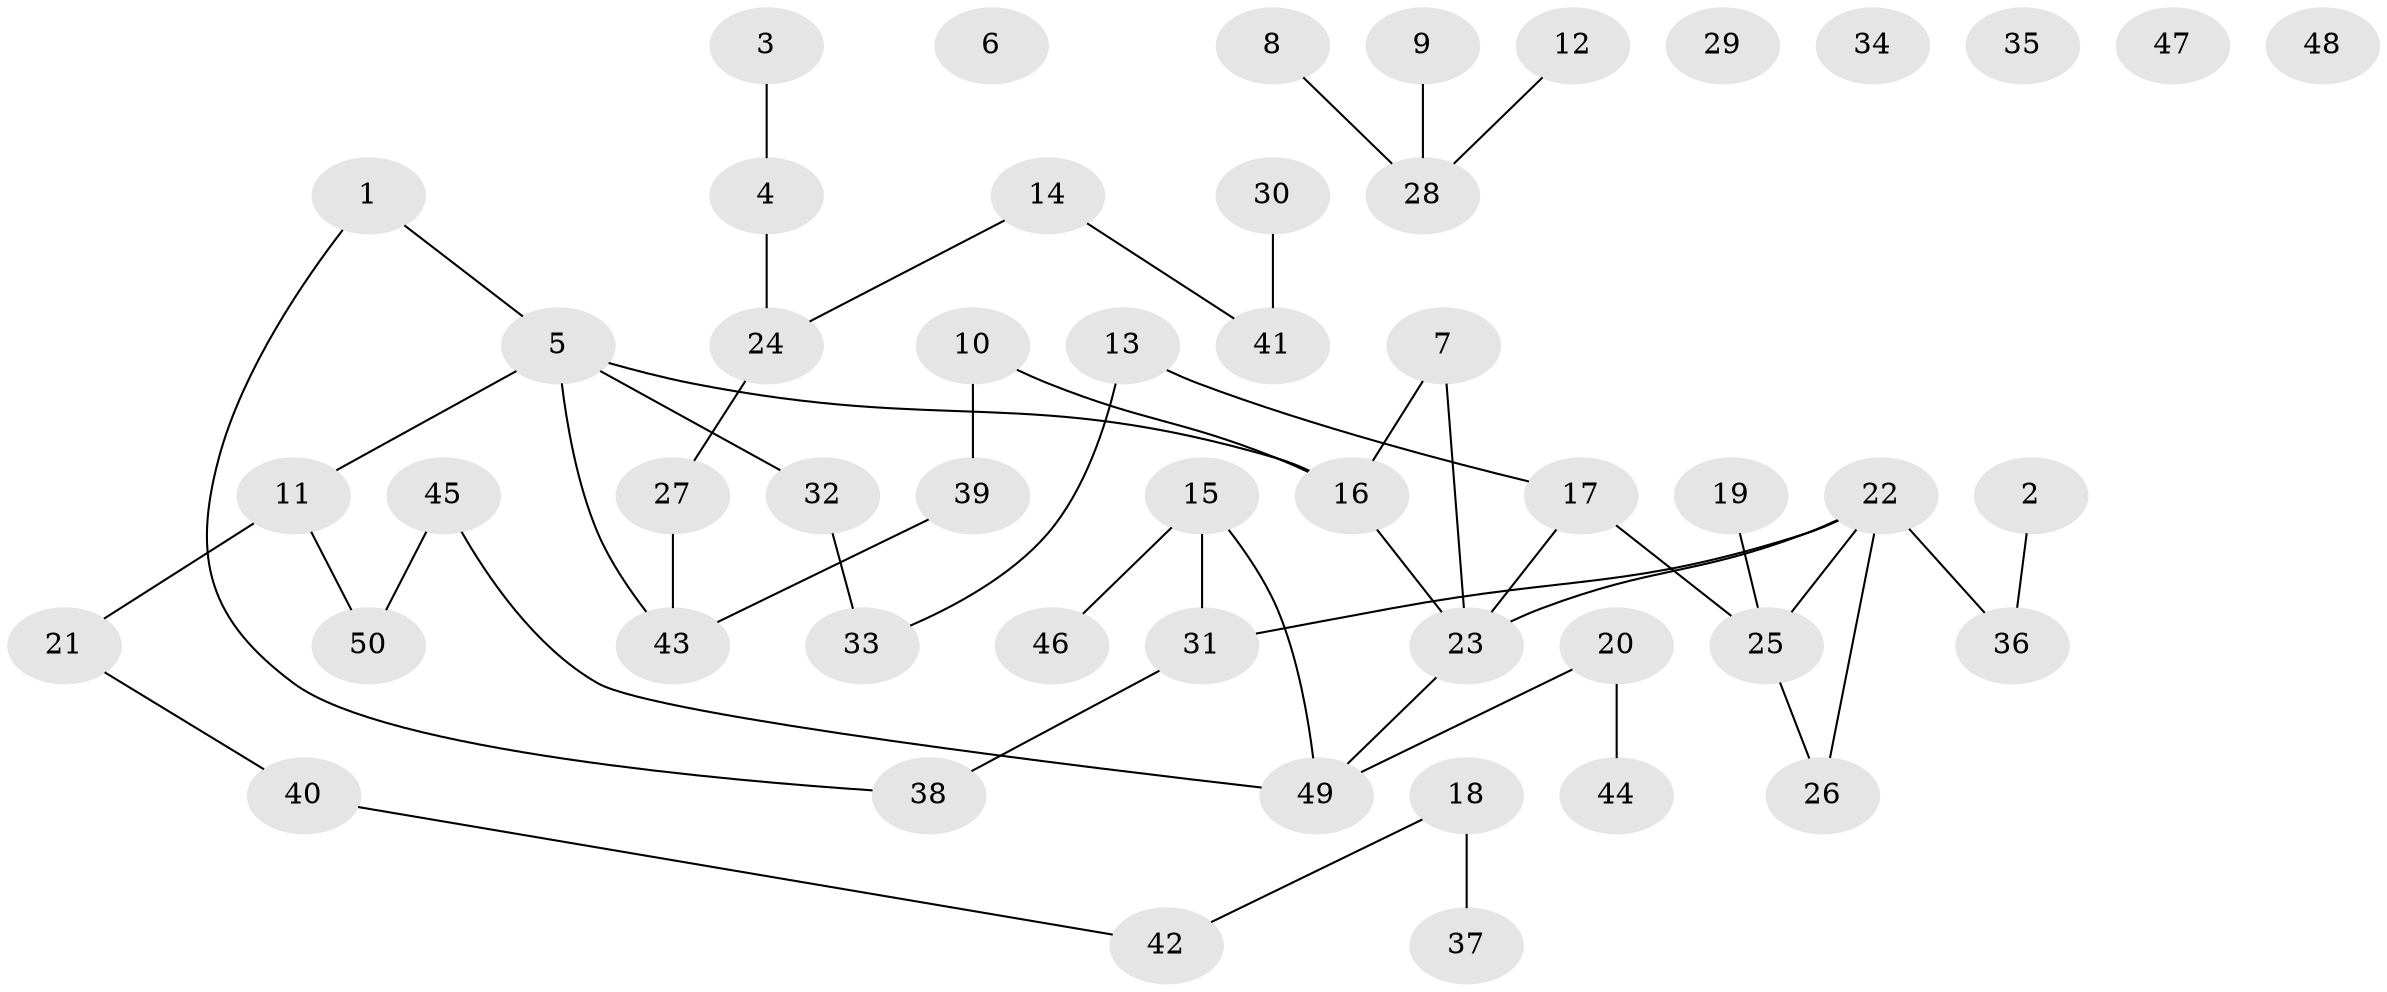 // coarse degree distribution, {2: 0.21875, 1: 0.28125, 6: 0.03125, 0: 0.1875, 3: 0.15625, 4: 0.125}
// Generated by graph-tools (version 1.1) at 2025/23/03/03/25 07:23:25]
// undirected, 50 vertices, 50 edges
graph export_dot {
graph [start="1"]
  node [color=gray90,style=filled];
  1;
  2;
  3;
  4;
  5;
  6;
  7;
  8;
  9;
  10;
  11;
  12;
  13;
  14;
  15;
  16;
  17;
  18;
  19;
  20;
  21;
  22;
  23;
  24;
  25;
  26;
  27;
  28;
  29;
  30;
  31;
  32;
  33;
  34;
  35;
  36;
  37;
  38;
  39;
  40;
  41;
  42;
  43;
  44;
  45;
  46;
  47;
  48;
  49;
  50;
  1 -- 5;
  1 -- 38;
  2 -- 36;
  3 -- 4;
  4 -- 24;
  5 -- 11;
  5 -- 16;
  5 -- 32;
  5 -- 43;
  7 -- 16;
  7 -- 23;
  8 -- 28;
  9 -- 28;
  10 -- 16;
  10 -- 39;
  11 -- 21;
  11 -- 50;
  12 -- 28;
  13 -- 17;
  13 -- 33;
  14 -- 24;
  14 -- 41;
  15 -- 31;
  15 -- 46;
  15 -- 49;
  16 -- 23;
  17 -- 23;
  17 -- 25;
  18 -- 37;
  18 -- 42;
  19 -- 25;
  20 -- 44;
  20 -- 49;
  21 -- 40;
  22 -- 23;
  22 -- 25;
  22 -- 26;
  22 -- 31;
  22 -- 36;
  23 -- 49;
  24 -- 27;
  25 -- 26;
  27 -- 43;
  30 -- 41;
  31 -- 38;
  32 -- 33;
  39 -- 43;
  40 -- 42;
  45 -- 49;
  45 -- 50;
}
